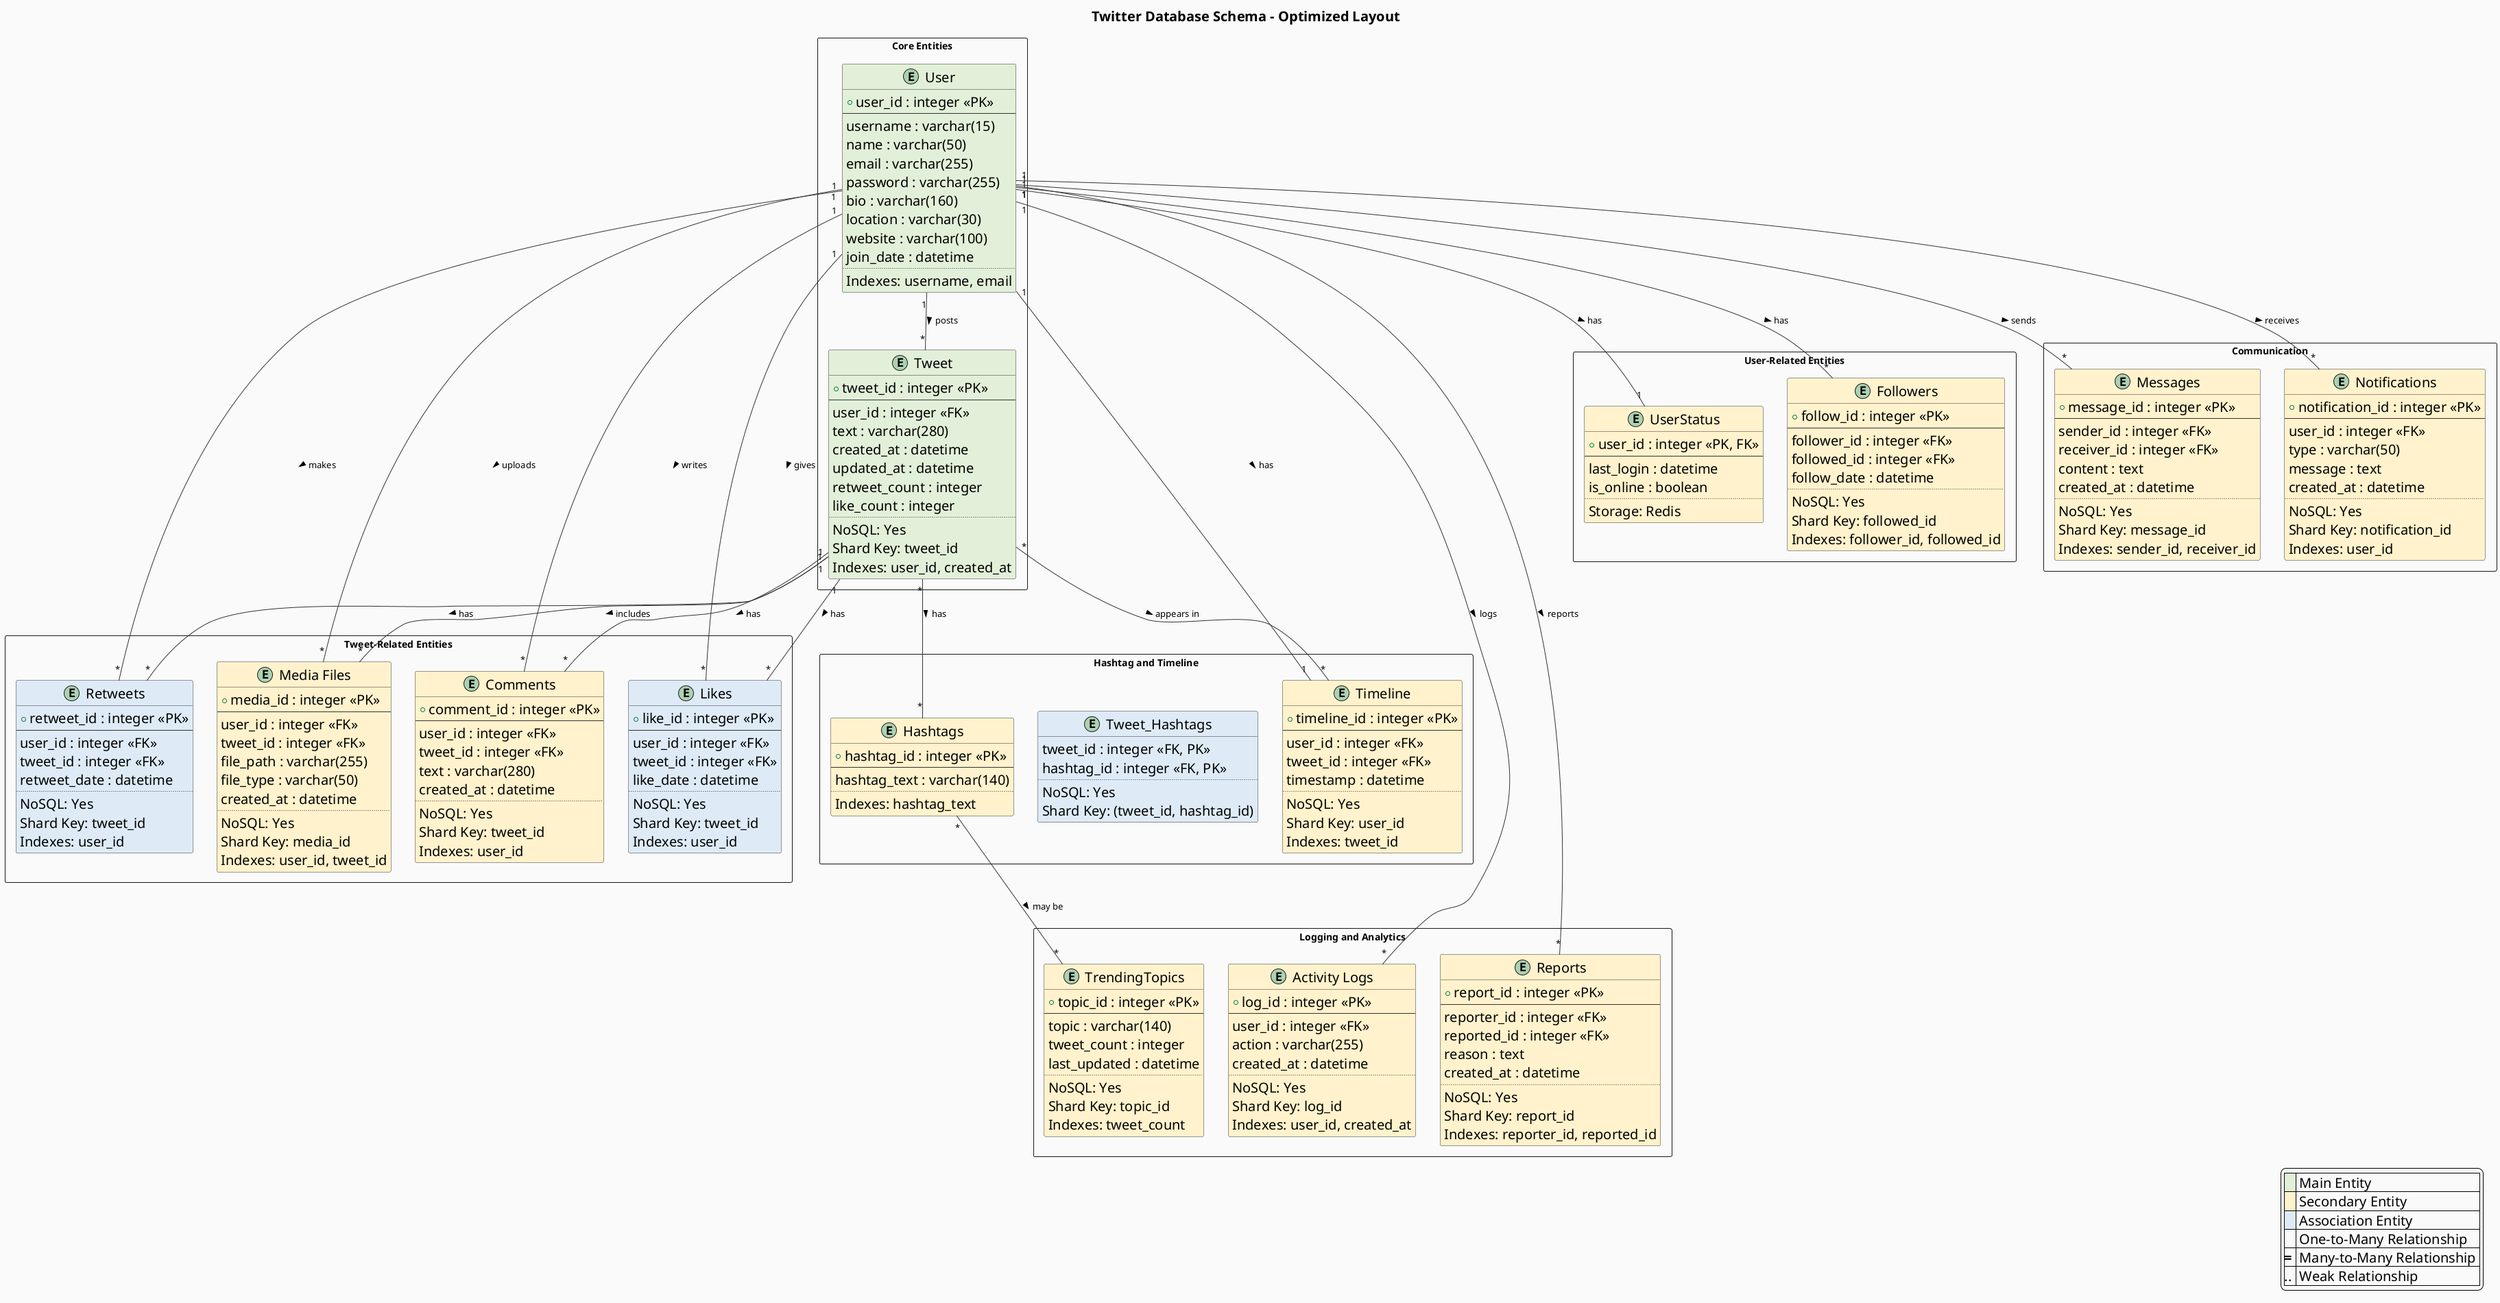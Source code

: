 @startuml

skinparam backgroundColor #FAFAFA
skinparam handwritten false
skinparam shadowing false

skinparam class {
  BackgroundColor #FFFFFF
  BorderColor #333333
  ArrowColor #333333
  FontName "Arial"
  FontSize 20  ' 增加默认字体大小
  AttributeFontSize 20  ' 设置属性字体大小
}

skinparam title {
  FontSize 20
  FontStyle bold
}

skinparam legend {
  FontSize 20
}

!define MAIN_ENTITY #E2F0D9
!define SECONDARY_ENTITY #FFF2CC
!define ASSOCIATION_ENTITY #DEEBF7

title Twitter Database Schema - Optimized Layout

legend right
  |<#E2F0D9>| Main Entity |
  |<#FFF2CC>| Secondary Entity |
  |<#DEEBF7>| Association Entity |
  |= | One-to-Many Relationship |
  |== | Many-to-Many Relationship |
  |..| Weak Relationship |
endlegend

together {
  rectangle "Core Entities" {
    entity "User" as user MAIN_ENTITY {
      +user_id : integer <<PK>>
      --
      username : varchar(15)
      name : varchar(50)
      email : varchar(255)
      password : varchar(255)
      bio : varchar(160)
      location : varchar(30)
      website : varchar(100)
      join_date : datetime
      ..
      Indexes: username, email
    }
    
    entity "Tweet" as tweet MAIN_ENTITY {
      +tweet_id : integer <<PK>>
      --
      user_id : integer <<FK>>
      text : varchar(280)
      created_at : datetime
      updated_at : datetime
      retweet_count : integer
      like_count : integer
      ..
      NoSQL: Yes
      Shard Key: tweet_id
      Indexes: user_id, created_at
    }
  }
}

together {
  rectangle "User-Related Entities" {
    entity "UserStatus" as userstatus SECONDARY_ENTITY {
      +user_id : integer <<PK, FK>>
      --
      last_login : datetime
      is_online : boolean
      ..
      Storage: Redis
    }

    entity "Followers" as followers SECONDARY_ENTITY {
      +follow_id : integer <<PK>>
      --
      follower_id : integer <<FK>>
      followed_id : integer <<FK>>
      follow_date : datetime
      ..
      NoSQL: Yes
      Shard Key: followed_id
      Indexes: follower_id, followed_id
    }
  }
}

together {
  rectangle "Tweet-Related Entities" {
    entity "Comments" as comments SECONDARY_ENTITY {
      +comment_id : integer <<PK>>
      --
      user_id : integer <<FK>>
      tweet_id : integer <<FK>>
      text : varchar(280)
      created_at : datetime
      ..
      NoSQL: Yes
      Shard Key: tweet_id
      Indexes: user_id
    }

    entity "Likes" as likes ASSOCIATION_ENTITY {
      +like_id : integer <<PK>>
      --
      user_id : integer <<FK>>
      tweet_id : integer <<FK>>
      like_date : datetime
      ..
      NoSQL: Yes
      Shard Key: tweet_id
      Indexes: user_id
    }

    entity "Retweets" as retweets ASSOCIATION_ENTITY {
      +retweet_id : integer <<PK>>
      --
      user_id : integer <<FK>>
      tweet_id : integer <<FK>>
      retweet_date : datetime
      ..
      NoSQL: Yes
      Shard Key: tweet_id
      Indexes: user_id
    }

    entity "Media Files" as media_files SECONDARY_ENTITY {
      +media_id : integer <<PK>>
      --
      user_id : integer <<FK>>
      tweet_id : integer <<FK>>
      file_path : varchar(255)
      file_type : varchar(50)
      created_at : datetime
      ..
      NoSQL: Yes
      Shard Key: media_id
      Indexes: user_id, tweet_id
    }
  }
}

together {
  rectangle "Hashtag and Timeline" {
    entity "Hashtags" as hashtags SECONDARY_ENTITY {
      +hashtag_id : integer <<PK>>
      --
      hashtag_text : varchar(140)
      ..
      Indexes: hashtag_text
    }

    entity "Tweet_Hashtags" as tweet_hashtags ASSOCIATION_ENTITY {
      tweet_id : integer <<FK, PK>>
      hashtag_id : integer <<FK, PK>>
      ..
      NoSQL: Yes
      Shard Key: (tweet_id, hashtag_id)
    }

    entity "Timeline" as timeline SECONDARY_ENTITY {
      +timeline_id : integer <<PK>>
      --
      user_id : integer <<FK>>
      tweet_id : integer <<FK>>
      timestamp : datetime
      ..
      NoSQL: Yes
      Shard Key: user_id
      Indexes: tweet_id
    }
  }
}

together {
  rectangle "Communication" {
    entity "Messages" as messages SECONDARY_ENTITY {
      +message_id : integer <<PK>>
      --
      sender_id : integer <<FK>>
      receiver_id : integer <<FK>>
      content : text
      created_at : datetime
      ..
      NoSQL: Yes
      Shard Key: message_id
      Indexes: sender_id, receiver_id
    }

    entity "Notifications" as notifications SECONDARY_ENTITY {
      +notification_id : integer <<PK>>
      --
      user_id : integer <<FK>>
      type : varchar(50)
      message : text
      created_at : datetime
      ..
      NoSQL: Yes
      Shard Key: notification_id
      Indexes: user_id
    }
  }
}

together {
  rectangle "Logging and Analytics" {
    entity "Activity Logs" as activity_logs SECONDARY_ENTITY {
      +log_id : integer <<PK>>
      --
      user_id : integer <<FK>>
      action : varchar(255)
      created_at : datetime
      ..
      NoSQL: Yes
      Shard Key: log_id
      Indexes: user_id, created_at
    }

    entity "Reports" as reports SECONDARY_ENTITY {
      +report_id : integer <<PK>>
      --
      reporter_id : integer <<FK>>
      reported_id : integer <<FK>>
      reason : text
      created_at : datetime
      ..
      NoSQL: Yes
      Shard Key: report_id
      Indexes: reporter_id, reported_id
    }

    entity "TrendingTopics" as trending_topics SECONDARY_ENTITY {
      +topic_id : integer <<PK>>
      --
      topic : varchar(140)
      tweet_count : integer
      last_updated : datetime
      ..
      NoSQL: Yes
      Shard Key: topic_id
      Indexes: tweet_count
    }
  }
}

' Relationships
user "1" -- "1" userstatus : has >
user "1" -- "*" followers : has >
user "1" -- "*" messages : sends >
user "1" -- "*" notifications : receives >
user "1" -- "*" activity_logs : logs >
user "1" -- "*" reports : reports >
user "1" -- "*" tweet : posts >
user "1" -- "*" comments : writes >
user "1" -- "*" likes : gives >
user "1" -- "*" retweets : makes >
user "1" -- "1" timeline : has >
user "1" -- "*" media_files : uploads >

tweet "1" -- "*" likes : has >
tweet "1" -- "*" retweets : has >
tweet "1" -- "*" comments : has >
tweet "*" -- "*" hashtags : has >
tweet "1" -- "*" media_files : includes >

tweet "*" -- "*" timeline : appears in >

hashtags "*" -- "*" trending_topics : may be >

@enduml
